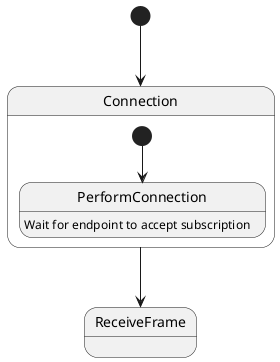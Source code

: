 @startuml
'https://plantuml.com/sequence-diagram

[*] --> Connection
state Connection {
    [*] --> PerformConnection
    PerformConnection:Wait for endpoint to accept subscription
}

Connection-->ReceiveFrame


@enduml
